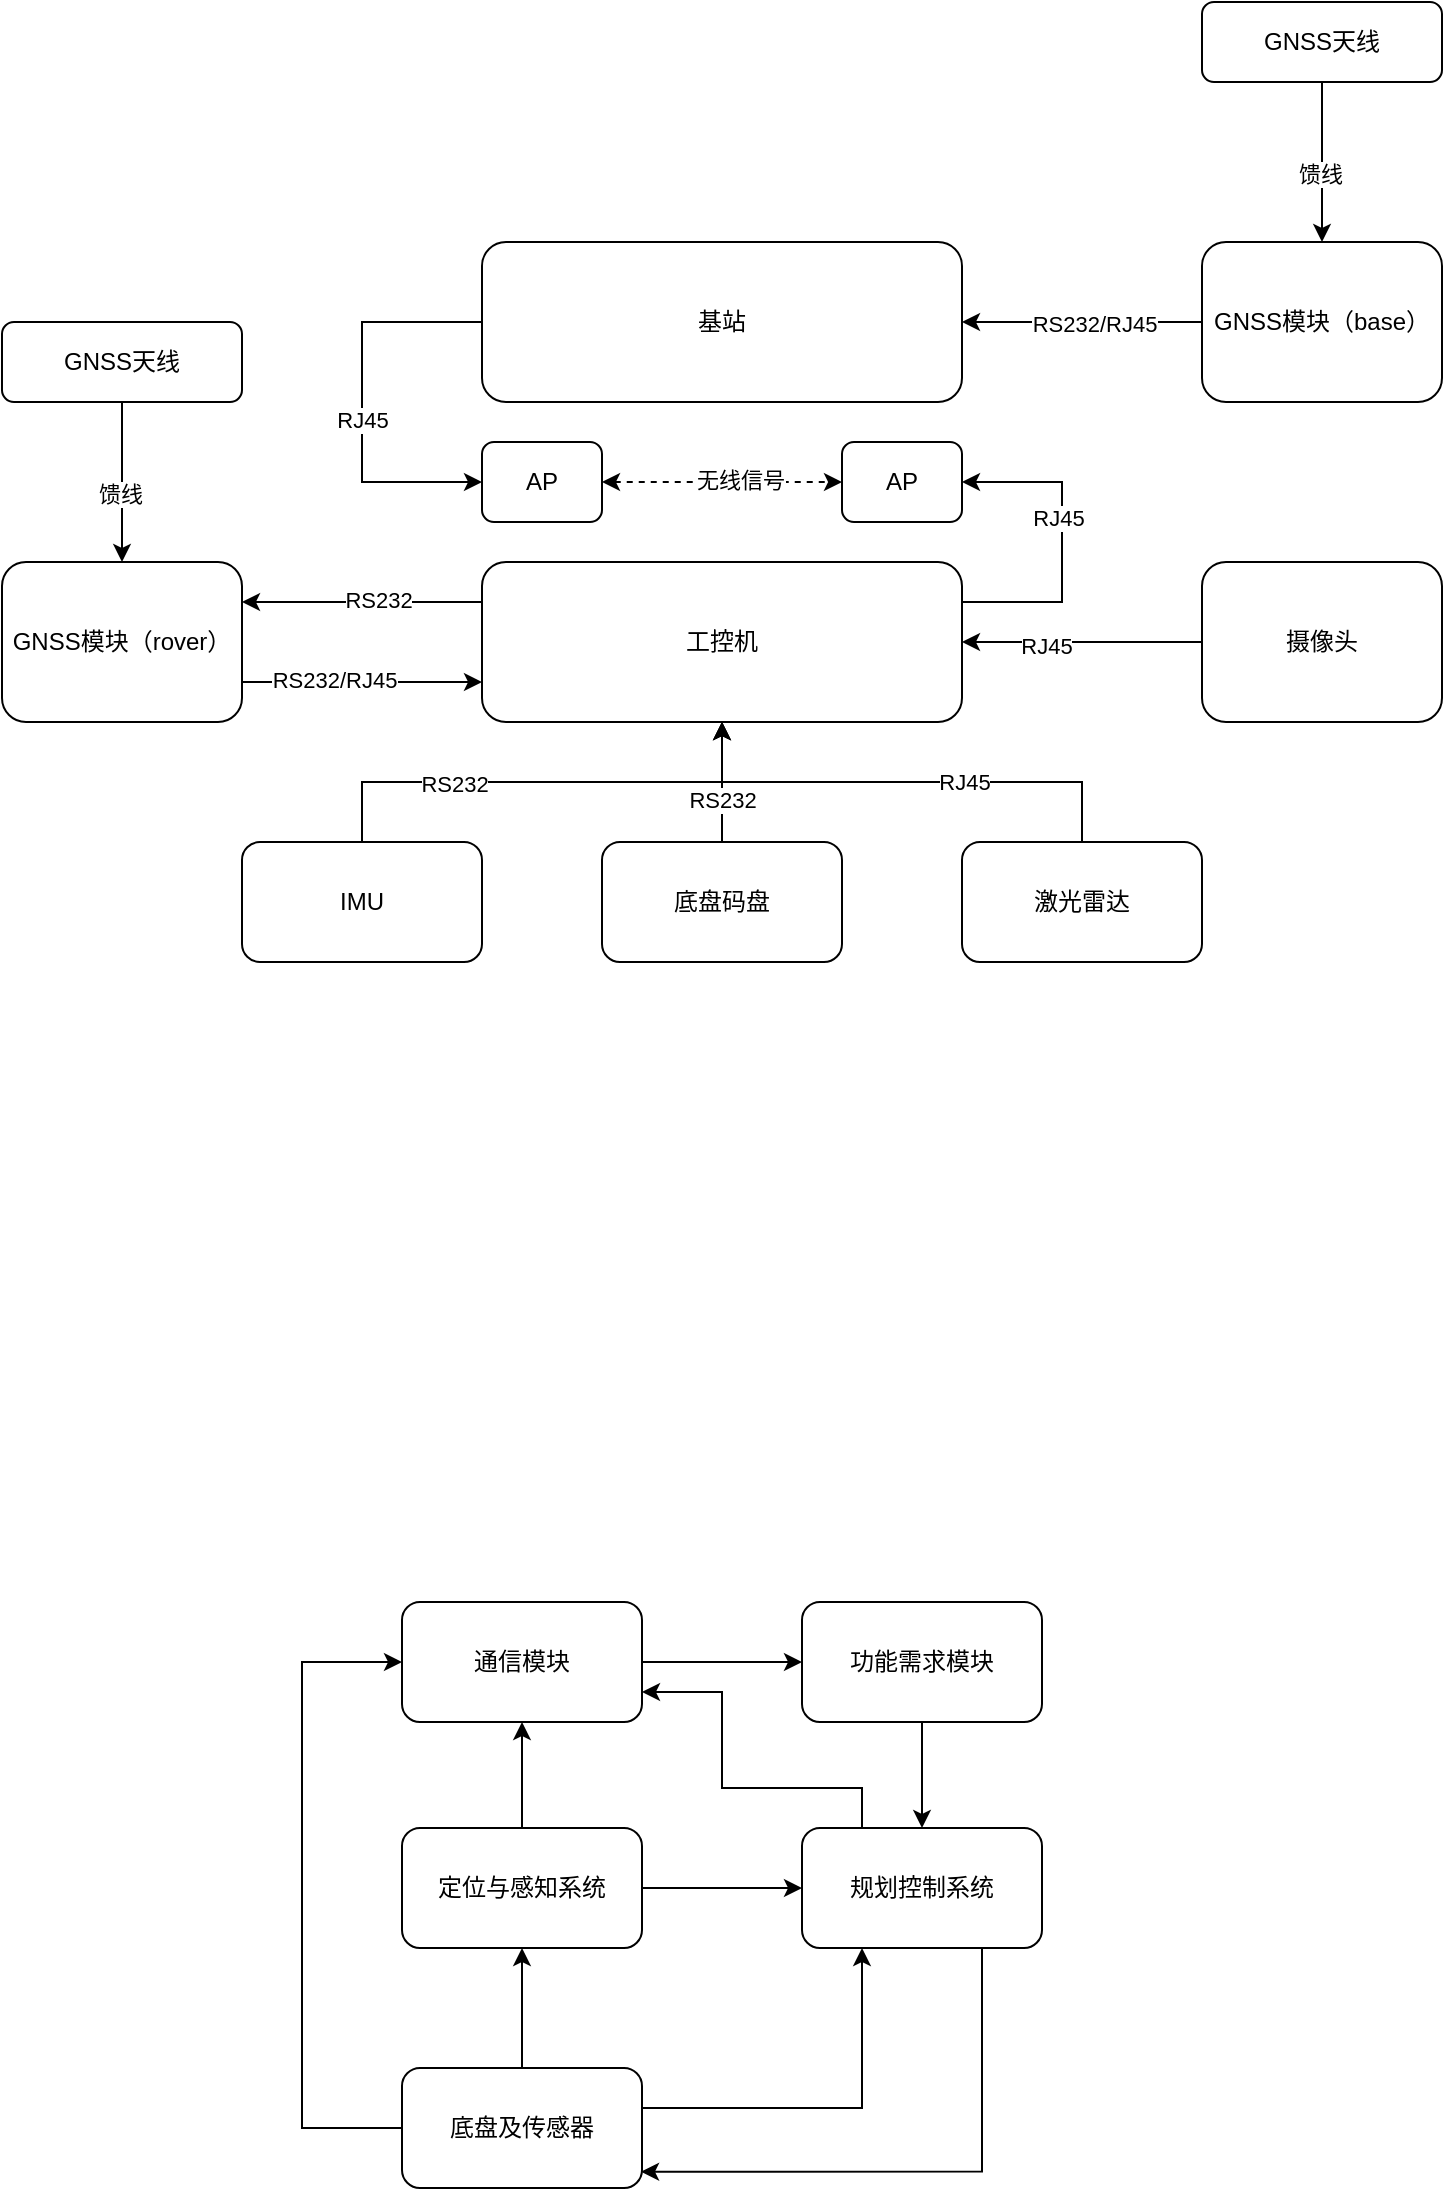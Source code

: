 <mxfile version="13.6.10" type="device"><diagram id="M9jlNWi92LXOIX4tGL-l" name="Page-1"><mxGraphModel dx="1718" dy="894" grid="1" gridSize="10" guides="1" tooltips="1" connect="1" arrows="1" fold="1" page="1" pageScale="1" pageWidth="1169" pageHeight="827" math="0" shadow="0"><root><mxCell id="0"/><mxCell id="1" parent="0"/><mxCell id="VcjJJbHRZWfHmHbc2jYD-21" style="edgeStyle=orthogonalEdgeStyle;rounded=0;orthogonalLoop=1;jettySize=auto;html=1;entryX=1;entryY=0.25;entryDx=0;entryDy=0;exitX=0;exitY=0.25;exitDx=0;exitDy=0;" edge="1" parent="1" source="VcjJJbHRZWfHmHbc2jYD-1" target="VcjJJbHRZWfHmHbc2jYD-3"><mxGeometry relative="1" as="geometry"/></mxCell><mxCell id="VcjJJbHRZWfHmHbc2jYD-22" value="RS232" style="edgeLabel;html=1;align=center;verticalAlign=middle;resizable=0;points=[];" vertex="1" connectable="0" parent="VcjJJbHRZWfHmHbc2jYD-21"><mxGeometry x="-0.123" y="-1" relative="1" as="geometry"><mxPoint as="offset"/></mxGeometry></mxCell><mxCell id="VcjJJbHRZWfHmHbc2jYD-34" style="edgeStyle=orthogonalEdgeStyle;rounded=0;orthogonalLoop=1;jettySize=auto;html=1;entryX=1;entryY=0.5;entryDx=0;entryDy=0;exitX=1;exitY=0.25;exitDx=0;exitDy=0;" edge="1" parent="1" source="VcjJJbHRZWfHmHbc2jYD-1" target="VcjJJbHRZWfHmHbc2jYD-33"><mxGeometry relative="1" as="geometry"><Array as="points"><mxPoint x="770" y="380"/><mxPoint x="770" y="320"/></Array></mxGeometry></mxCell><mxCell id="VcjJJbHRZWfHmHbc2jYD-37" value="&lt;span style=&quot;color: rgba(0 , 0 , 0 , 0) ; font-family: monospace ; font-size: 0px ; background-color: rgb(248 , 249 , 250)&quot;&gt;%3CmxGraphModel%3E%3Croot%3E%3CmxCell%20id%3D%220%22%2F%3E%3CmxCell%20id%3D%221%22%20parent%3D%220%22%2F%3E%3CmxCell%20id%3D%222%22%20value%3D%22RJ45%22%20style%3D%22edgeLabel%3Bhtml%3D1%3Balign%3Dcenter%3BverticalAlign%3Dmiddle%3Bresizable%3D0%3Bpoints%3D%5B%5D%3B%22%20vertex%3D%221%22%20connectable%3D%220%22%20parent%3D%221%22%3E%3CmxGeometry%20x%3D%22420%22%20y%3D%22288.6%22%20as%3D%22geometry%22%2F%3E%3C%2FmxCell%3E%3C%2Froot%3E%3C%2FmxGraphModel%3E&lt;/span&gt;&lt;span style=&quot;color: rgba(0 , 0 , 0 , 0) ; font-family: monospace ; font-size: 0px ; background-color: rgb(248 , 249 , 250)&quot;&gt;%3CmxGraphModel%3E%3Croot%3E%3CmxCell%20id%3D%220%22%2F%3E%3CmxCell%20id%3D%221%22%20parent%3D%220%22%2F%3E%3CmxCell%20id%3D%222%22%20value%3D%22RJ45%22%20style%3D%22edgeLabel%3Bhtml%3D1%3Balign%3Dcenter%3BverticalAlign%3Dmiddle%3Bresizable%3D0%3Bpoints%3D%5B%5D%3B%22%20vertex%3D%221%22%20connectable%3D%220%22%20parent%3D%221%22%3E%3CmxGeometry%20x%3D%22420%22%20y%3D%22288.6%22%20as%3D%22geometry%22%2F%3E%3C%2FmxCell%3E%3C%2Froot%3E%3C%2FmxGraphModel%3ERJ&lt;/span&gt;" style="edgeLabel;html=1;align=center;verticalAlign=middle;resizable=0;points=[];" vertex="1" connectable="0" parent="VcjJJbHRZWfHmHbc2jYD-34"><mxGeometry x="0.131" y="2" relative="1" as="geometry"><mxPoint as="offset"/></mxGeometry></mxCell><mxCell id="VcjJJbHRZWfHmHbc2jYD-38" value="RJ45" style="edgeLabel;html=1;align=center;verticalAlign=middle;resizable=0;points=[];" vertex="1" connectable="0" parent="VcjJJbHRZWfHmHbc2jYD-34"><mxGeometry x="0.152" y="2" relative="1" as="geometry"><mxPoint as="offset"/></mxGeometry></mxCell><mxCell id="VcjJJbHRZWfHmHbc2jYD-1" value="工控机" style="rounded=1;whiteSpace=wrap;html=1;" vertex="1" parent="1"><mxGeometry x="480" y="360" width="240" height="80" as="geometry"/></mxCell><mxCell id="VcjJJbHRZWfHmHbc2jYD-6" style="edgeStyle=orthogonalEdgeStyle;rounded=0;orthogonalLoop=1;jettySize=auto;html=1;entryX=0;entryY=0.75;entryDx=0;entryDy=0;exitX=1;exitY=0.75;exitDx=0;exitDy=0;" edge="1" parent="1" source="VcjJJbHRZWfHmHbc2jYD-3" target="VcjJJbHRZWfHmHbc2jYD-1"><mxGeometry relative="1" as="geometry"/></mxCell><mxCell id="VcjJJbHRZWfHmHbc2jYD-13" value="RS232/RJ45" style="edgeLabel;html=1;align=center;verticalAlign=middle;resizable=0;points=[];" vertex="1" connectable="0" parent="VcjJJbHRZWfHmHbc2jYD-6"><mxGeometry x="-0.233" y="1" relative="1" as="geometry"><mxPoint as="offset"/></mxGeometry></mxCell><mxCell id="VcjJJbHRZWfHmHbc2jYD-3" value="GNSS模块（rover）" style="rounded=1;whiteSpace=wrap;html=1;" vertex="1" parent="1"><mxGeometry x="240" y="360" width="120" height="80" as="geometry"/></mxCell><mxCell id="VcjJJbHRZWfHmHbc2jYD-7" style="edgeStyle=orthogonalEdgeStyle;rounded=0;orthogonalLoop=1;jettySize=auto;html=1;entryX=0.5;entryY=1;entryDx=0;entryDy=0;" edge="1" parent="1" source="VcjJJbHRZWfHmHbc2jYD-4" target="VcjJJbHRZWfHmHbc2jYD-1"><mxGeometry relative="1" as="geometry"/></mxCell><mxCell id="VcjJJbHRZWfHmHbc2jYD-14" value="RS232" style="edgeLabel;html=1;align=center;verticalAlign=middle;resizable=0;points=[];" vertex="1" connectable="0" parent="VcjJJbHRZWfHmHbc2jYD-7"><mxGeometry x="-0.367" y="-1" relative="1" as="geometry"><mxPoint as="offset"/></mxGeometry></mxCell><mxCell id="VcjJJbHRZWfHmHbc2jYD-4" value="IMU" style="rounded=1;whiteSpace=wrap;html=1;" vertex="1" parent="1"><mxGeometry x="360" y="500" width="120" height="60" as="geometry"/></mxCell><mxCell id="VcjJJbHRZWfHmHbc2jYD-12" style="edgeStyle=orthogonalEdgeStyle;rounded=0;orthogonalLoop=1;jettySize=auto;html=1;" edge="1" parent="1" source="VcjJJbHRZWfHmHbc2jYD-5" target="VcjJJbHRZWfHmHbc2jYD-3"><mxGeometry relative="1" as="geometry"/></mxCell><mxCell id="VcjJJbHRZWfHmHbc2jYD-17" value="馈线" style="edgeLabel;html=1;align=center;verticalAlign=middle;resizable=0;points=[];" vertex="1" connectable="0" parent="VcjJJbHRZWfHmHbc2jYD-12"><mxGeometry x="0.132" y="-1" relative="1" as="geometry"><mxPoint as="offset"/></mxGeometry></mxCell><mxCell id="VcjJJbHRZWfHmHbc2jYD-5" value="GNSS天线" style="rounded=1;whiteSpace=wrap;html=1;" vertex="1" parent="1"><mxGeometry x="240" y="240" width="120" height="40" as="geometry"/></mxCell><mxCell id="VcjJJbHRZWfHmHbc2jYD-9" style="edgeStyle=orthogonalEdgeStyle;rounded=0;orthogonalLoop=1;jettySize=auto;html=1;" edge="1" parent="1" source="VcjJJbHRZWfHmHbc2jYD-8"><mxGeometry relative="1" as="geometry"><mxPoint x="600" y="440" as="targetPoint"/></mxGeometry></mxCell><mxCell id="VcjJJbHRZWfHmHbc2jYD-15" value="RS232" style="edgeLabel;html=1;align=center;verticalAlign=middle;resizable=0;points=[];" vertex="1" connectable="0" parent="VcjJJbHRZWfHmHbc2jYD-9"><mxGeometry x="-0.3" relative="1" as="geometry"><mxPoint as="offset"/></mxGeometry></mxCell><mxCell id="VcjJJbHRZWfHmHbc2jYD-8" value="底盘码盘" style="rounded=1;whiteSpace=wrap;html=1;" vertex="1" parent="1"><mxGeometry x="540" y="500" width="120" height="60" as="geometry"/></mxCell><mxCell id="VcjJJbHRZWfHmHbc2jYD-11" style="edgeStyle=orthogonalEdgeStyle;rounded=0;orthogonalLoop=1;jettySize=auto;html=1;entryX=0.5;entryY=1;entryDx=0;entryDy=0;" edge="1" parent="1" source="VcjJJbHRZWfHmHbc2jYD-10" target="VcjJJbHRZWfHmHbc2jYD-1"><mxGeometry relative="1" as="geometry"/></mxCell><mxCell id="VcjJJbHRZWfHmHbc2jYD-16" value="RJ45" style="edgeLabel;html=1;align=center;verticalAlign=middle;resizable=0;points=[];" vertex="1" connectable="0" parent="VcjJJbHRZWfHmHbc2jYD-11"><mxGeometry x="-0.253" relative="1" as="geometry"><mxPoint as="offset"/></mxGeometry></mxCell><mxCell id="VcjJJbHRZWfHmHbc2jYD-10" value="激光雷达" style="rounded=1;whiteSpace=wrap;html=1;" vertex="1" parent="1"><mxGeometry x="720" y="500" width="120" height="60" as="geometry"/></mxCell><mxCell id="VcjJJbHRZWfHmHbc2jYD-19" style="edgeStyle=orthogonalEdgeStyle;rounded=0;orthogonalLoop=1;jettySize=auto;html=1;entryX=1;entryY=0.5;entryDx=0;entryDy=0;" edge="1" parent="1" source="VcjJJbHRZWfHmHbc2jYD-18" target="VcjJJbHRZWfHmHbc2jYD-1"><mxGeometry relative="1" as="geometry"/></mxCell><mxCell id="VcjJJbHRZWfHmHbc2jYD-20" value="RJ45" style="edgeLabel;html=1;align=center;verticalAlign=middle;resizable=0;points=[];" vertex="1" connectable="0" parent="VcjJJbHRZWfHmHbc2jYD-19"><mxGeometry x="0.3" y="2" relative="1" as="geometry"><mxPoint as="offset"/></mxGeometry></mxCell><mxCell id="VcjJJbHRZWfHmHbc2jYD-18" value="摄像头" style="rounded=1;whiteSpace=wrap;html=1;" vertex="1" parent="1"><mxGeometry x="840" y="360" width="120" height="80" as="geometry"/></mxCell><mxCell id="VcjJJbHRZWfHmHbc2jYD-29" style="edgeStyle=orthogonalEdgeStyle;rounded=0;orthogonalLoop=1;jettySize=auto;html=1;entryX=1;entryY=0.5;entryDx=0;entryDy=0;" edge="1" parent="1" source="VcjJJbHRZWfHmHbc2jYD-23" target="VcjJJbHRZWfHmHbc2jYD-28"><mxGeometry relative="1" as="geometry"/></mxCell><mxCell id="VcjJJbHRZWfHmHbc2jYD-30" value="RS232/RJ45" style="edgeLabel;html=1;align=center;verticalAlign=middle;resizable=0;points=[];" vertex="1" connectable="0" parent="VcjJJbHRZWfHmHbc2jYD-29"><mxGeometry x="-0.103" y="1" relative="1" as="geometry"><mxPoint as="offset"/></mxGeometry></mxCell><mxCell id="VcjJJbHRZWfHmHbc2jYD-23" value="GNSS模块（base）" style="rounded=1;whiteSpace=wrap;html=1;" vertex="1" parent="1"><mxGeometry x="840" y="200" width="120" height="80" as="geometry"/></mxCell><mxCell id="VcjJJbHRZWfHmHbc2jYD-24" style="edgeStyle=orthogonalEdgeStyle;rounded=0;orthogonalLoop=1;jettySize=auto;html=1;" edge="1" source="VcjJJbHRZWfHmHbc2jYD-26" target="VcjJJbHRZWfHmHbc2jYD-23" parent="1"><mxGeometry relative="1" as="geometry"/></mxCell><mxCell id="VcjJJbHRZWfHmHbc2jYD-25" value="馈线" style="edgeLabel;html=1;align=center;verticalAlign=middle;resizable=0;points=[];" vertex="1" connectable="0" parent="VcjJJbHRZWfHmHbc2jYD-24"><mxGeometry x="0.132" y="-1" relative="1" as="geometry"><mxPoint as="offset"/></mxGeometry></mxCell><mxCell id="VcjJJbHRZWfHmHbc2jYD-26" value="GNSS天线" style="rounded=1;whiteSpace=wrap;html=1;" vertex="1" parent="1"><mxGeometry x="840" y="80" width="120" height="40" as="geometry"/></mxCell><mxCell id="VcjJJbHRZWfHmHbc2jYD-31" style="edgeStyle=orthogonalEdgeStyle;rounded=0;orthogonalLoop=1;jettySize=auto;html=1;entryX=0;entryY=0.5;entryDx=0;entryDy=0;" edge="1" parent="1" source="VcjJJbHRZWfHmHbc2jYD-28" target="VcjJJbHRZWfHmHbc2jYD-32"><mxGeometry relative="1" as="geometry"><mxPoint x="440" y="320" as="targetPoint"/><Array as="points"><mxPoint x="420" y="240"/><mxPoint x="420" y="320"/></Array></mxGeometry></mxCell><mxCell id="VcjJJbHRZWfHmHbc2jYD-35" value="RJ45" style="edgeLabel;html=1;align=center;verticalAlign=middle;resizable=0;points=[];" vertex="1" connectable="0" parent="VcjJJbHRZWfHmHbc2jYD-31"><mxGeometry x="0.087" relative="1" as="geometry"><mxPoint as="offset"/></mxGeometry></mxCell><mxCell id="VcjJJbHRZWfHmHbc2jYD-28" value="基站" style="rounded=1;whiteSpace=wrap;html=1;" vertex="1" parent="1"><mxGeometry x="480" y="200" width="240" height="80" as="geometry"/></mxCell><mxCell id="VcjJJbHRZWfHmHbc2jYD-39" style="edgeStyle=orthogonalEdgeStyle;rounded=0;orthogonalLoop=1;jettySize=auto;html=1;entryX=0;entryY=0.5;entryDx=0;entryDy=0;startArrow=classic;startFill=1;dashed=1;" edge="1" parent="1" source="VcjJJbHRZWfHmHbc2jYD-32" target="VcjJJbHRZWfHmHbc2jYD-33"><mxGeometry relative="1" as="geometry"/></mxCell><mxCell id="VcjJJbHRZWfHmHbc2jYD-40" value="无线信号" style="edgeLabel;html=1;align=center;verticalAlign=middle;resizable=0;points=[];" vertex="1" connectable="0" parent="VcjJJbHRZWfHmHbc2jYD-39"><mxGeometry x="0.148" y="1" relative="1" as="geometry"><mxPoint as="offset"/></mxGeometry></mxCell><mxCell id="VcjJJbHRZWfHmHbc2jYD-32" value="AP" style="rounded=1;whiteSpace=wrap;html=1;" vertex="1" parent="1"><mxGeometry x="480" y="300" width="60" height="40" as="geometry"/></mxCell><mxCell id="VcjJJbHRZWfHmHbc2jYD-33" value="AP" style="rounded=1;whiteSpace=wrap;html=1;" vertex="1" parent="1"><mxGeometry x="660" y="300" width="60" height="40" as="geometry"/></mxCell><mxCell id="VcjJJbHRZWfHmHbc2jYD-43" value="" style="edgeStyle=orthogonalEdgeStyle;rounded=0;orthogonalLoop=1;jettySize=auto;html=1;startArrow=none;startFill=0;" edge="1" parent="1" source="VcjJJbHRZWfHmHbc2jYD-41" target="VcjJJbHRZWfHmHbc2jYD-42"><mxGeometry relative="1" as="geometry"/></mxCell><mxCell id="VcjJJbHRZWfHmHbc2jYD-51" value="" style="edgeStyle=orthogonalEdgeStyle;rounded=0;orthogonalLoop=1;jettySize=auto;html=1;startArrow=none;startFill=0;" edge="1" parent="1" source="VcjJJbHRZWfHmHbc2jYD-41" target="VcjJJbHRZWfHmHbc2jYD-50"><mxGeometry relative="1" as="geometry"/></mxCell><mxCell id="VcjJJbHRZWfHmHbc2jYD-41" value="定位与感知系统" style="rounded=1;whiteSpace=wrap;html=1;" vertex="1" parent="1"><mxGeometry x="440" y="993" width="120" height="60" as="geometry"/></mxCell><mxCell id="VcjJJbHRZWfHmHbc2jYD-47" style="edgeStyle=orthogonalEdgeStyle;rounded=0;orthogonalLoop=1;jettySize=auto;html=1;entryX=0.996;entryY=0.864;entryDx=0;entryDy=0;entryPerimeter=0;startArrow=none;startFill=0;exitX=0.75;exitY=1;exitDx=0;exitDy=0;" edge="1" parent="1" source="VcjJJbHRZWfHmHbc2jYD-42" target="VcjJJbHRZWfHmHbc2jYD-44"><mxGeometry relative="1" as="geometry"><Array as="points"><mxPoint x="730" y="1165"/></Array></mxGeometry></mxCell><mxCell id="VcjJJbHRZWfHmHbc2jYD-54" style="edgeStyle=orthogonalEdgeStyle;rounded=0;orthogonalLoop=1;jettySize=auto;html=1;entryX=1;entryY=0.75;entryDx=0;entryDy=0;startArrow=none;startFill=0;exitX=0.25;exitY=0;exitDx=0;exitDy=0;" edge="1" parent="1" source="VcjJJbHRZWfHmHbc2jYD-42" target="VcjJJbHRZWfHmHbc2jYD-50"><mxGeometry relative="1" as="geometry"><Array as="points"><mxPoint x="670" y="973"/><mxPoint x="600" y="973"/><mxPoint x="600" y="925"/></Array></mxGeometry></mxCell><mxCell id="VcjJJbHRZWfHmHbc2jYD-42" value="规划控制系统" style="rounded=1;whiteSpace=wrap;html=1;" vertex="1" parent="1"><mxGeometry x="640" y="993" width="120" height="60" as="geometry"/></mxCell><mxCell id="VcjJJbHRZWfHmHbc2jYD-45" value="" style="edgeStyle=orthogonalEdgeStyle;rounded=0;orthogonalLoop=1;jettySize=auto;html=1;startArrow=none;startFill=0;" edge="1" parent="1" source="VcjJJbHRZWfHmHbc2jYD-44" target="VcjJJbHRZWfHmHbc2jYD-41"><mxGeometry relative="1" as="geometry"/></mxCell><mxCell id="VcjJJbHRZWfHmHbc2jYD-46" style="edgeStyle=orthogonalEdgeStyle;rounded=0;orthogonalLoop=1;jettySize=auto;html=1;entryX=0.25;entryY=1;entryDx=0;entryDy=0;startArrow=none;startFill=0;" edge="1" parent="1" source="VcjJJbHRZWfHmHbc2jYD-44" target="VcjJJbHRZWfHmHbc2jYD-42"><mxGeometry relative="1" as="geometry"><Array as="points"><mxPoint x="670" y="1133"/></Array></mxGeometry></mxCell><mxCell id="VcjJJbHRZWfHmHbc2jYD-52" style="edgeStyle=orthogonalEdgeStyle;rounded=0;orthogonalLoop=1;jettySize=auto;html=1;entryX=0;entryY=0.5;entryDx=0;entryDy=0;startArrow=none;startFill=0;" edge="1" parent="1" source="VcjJJbHRZWfHmHbc2jYD-44" target="VcjJJbHRZWfHmHbc2jYD-50"><mxGeometry relative="1" as="geometry"><Array as="points"><mxPoint x="390" y="1143"/><mxPoint x="390" y="910"/></Array></mxGeometry></mxCell><mxCell id="VcjJJbHRZWfHmHbc2jYD-44" value="底盘及传感器" style="rounded=1;whiteSpace=wrap;html=1;" vertex="1" parent="1"><mxGeometry x="440" y="1113" width="120" height="60" as="geometry"/></mxCell><mxCell id="VcjJJbHRZWfHmHbc2jYD-49" style="edgeStyle=orthogonalEdgeStyle;rounded=0;orthogonalLoop=1;jettySize=auto;html=1;entryX=0.5;entryY=0;entryDx=0;entryDy=0;startArrow=none;startFill=0;" edge="1" parent="1" source="VcjJJbHRZWfHmHbc2jYD-48" target="VcjJJbHRZWfHmHbc2jYD-42"><mxGeometry relative="1" as="geometry"/></mxCell><mxCell id="VcjJJbHRZWfHmHbc2jYD-48" value="功能需求模块" style="rounded=1;whiteSpace=wrap;html=1;" vertex="1" parent="1"><mxGeometry x="640" y="880" width="120" height="60" as="geometry"/></mxCell><mxCell id="VcjJJbHRZWfHmHbc2jYD-53" style="edgeStyle=orthogonalEdgeStyle;rounded=0;orthogonalLoop=1;jettySize=auto;html=1;startArrow=none;startFill=0;" edge="1" parent="1" source="VcjJJbHRZWfHmHbc2jYD-50" target="VcjJJbHRZWfHmHbc2jYD-48"><mxGeometry relative="1" as="geometry"/></mxCell><mxCell id="VcjJJbHRZWfHmHbc2jYD-50" value="通信模块" style="rounded=1;whiteSpace=wrap;html=1;" vertex="1" parent="1"><mxGeometry x="440" y="880" width="120" height="60" as="geometry"/></mxCell></root></mxGraphModel></diagram></mxfile>